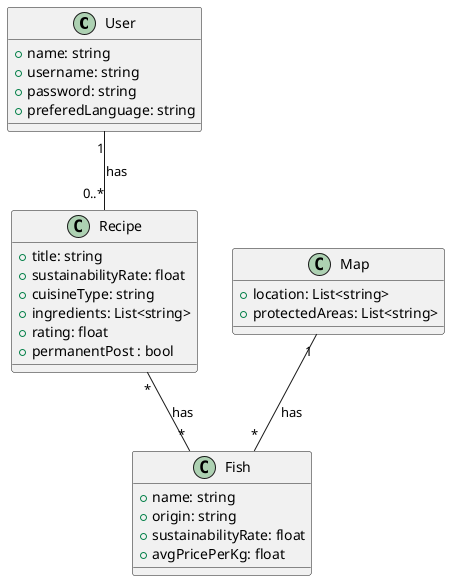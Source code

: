 @startuml domain modeling

class User {
    + name: string
    + username: string
    + password: string
    + preferedLanguage: string
}

class Recipe {
    + title: string
    + sustainabilityRate: float
    + cuisineType: string
    + ingredients: List<string>
    + rating: float
    + permanentPost : bool
}


class Fish {
    + name: string
    + origin: string
    + sustainabilityRate: float
    + avgPricePerKg: float
}

class Map {
    + location: List<string>
    + protectedAreas: List<string>
}


User "1" -- "0..*" Recipe : has
Map "1" -- "*" Fish : has
Recipe "*" -- "*" Fish : has
@enduml

